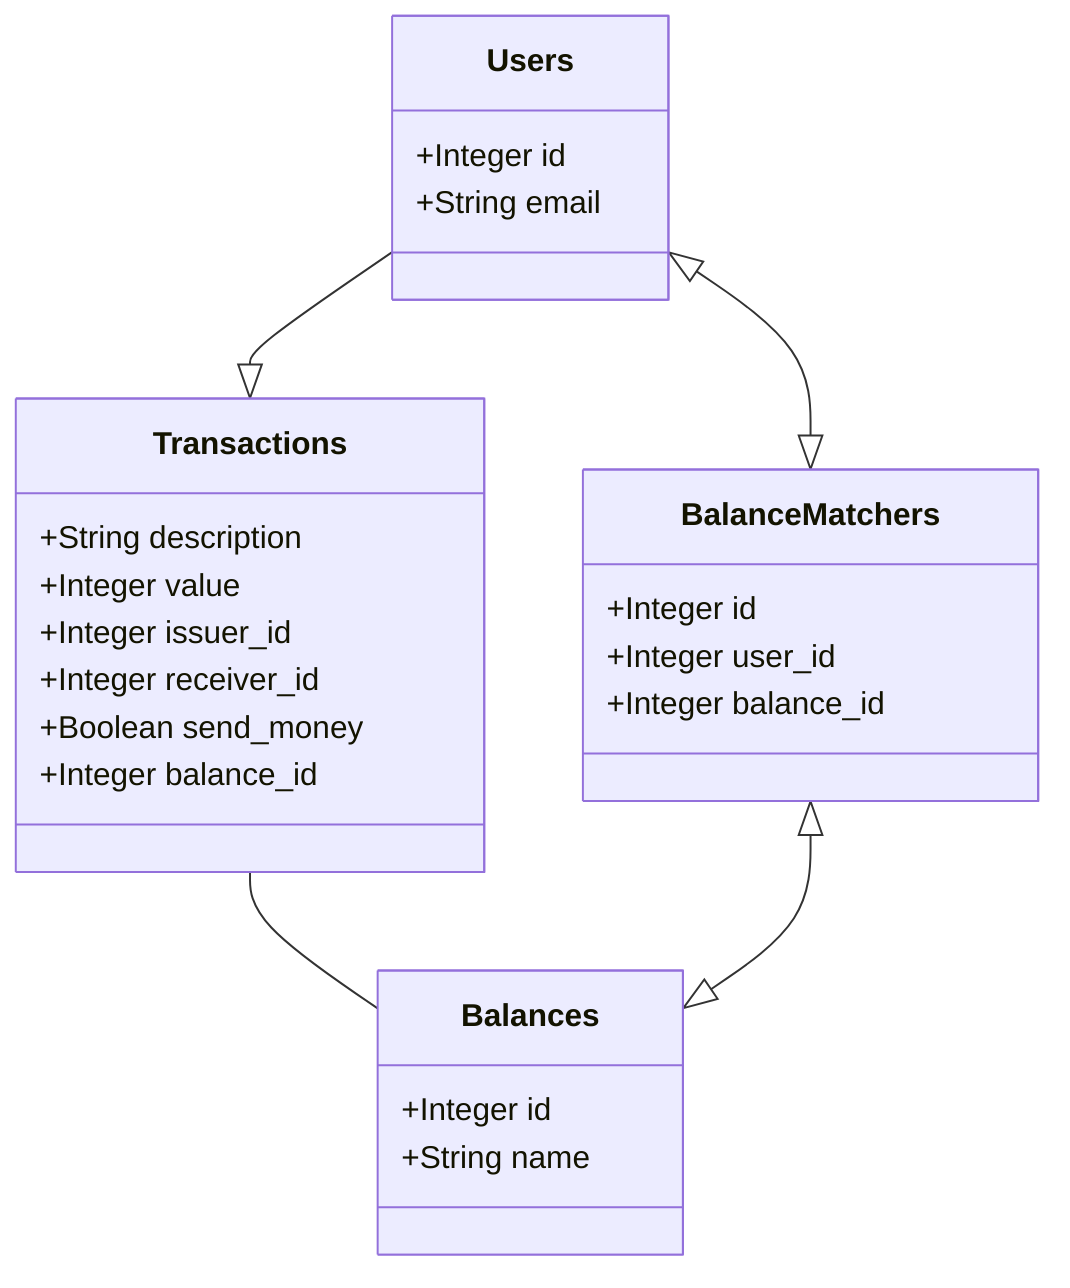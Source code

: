classDiagram
  Users --|> Transactions
  Transactions -- Balances
  Users <|--|> BalanceMatchers
  BalanceMatchers <|--|> Balances


  class Balances {
    +Integer id
    +String name
  }


  class Users {
    +Integer id 
    +String email
  }

  class BalanceMatchers {
    +Integer id
    +Integer user_id
    +Integer balance_id
  }

  class Transactions{
    +String description
    +Integer value 
    +Integer issuer_id 
    +Integer receiver_id 
    +Boolean send_money  
    +Integer balance_id 
	}